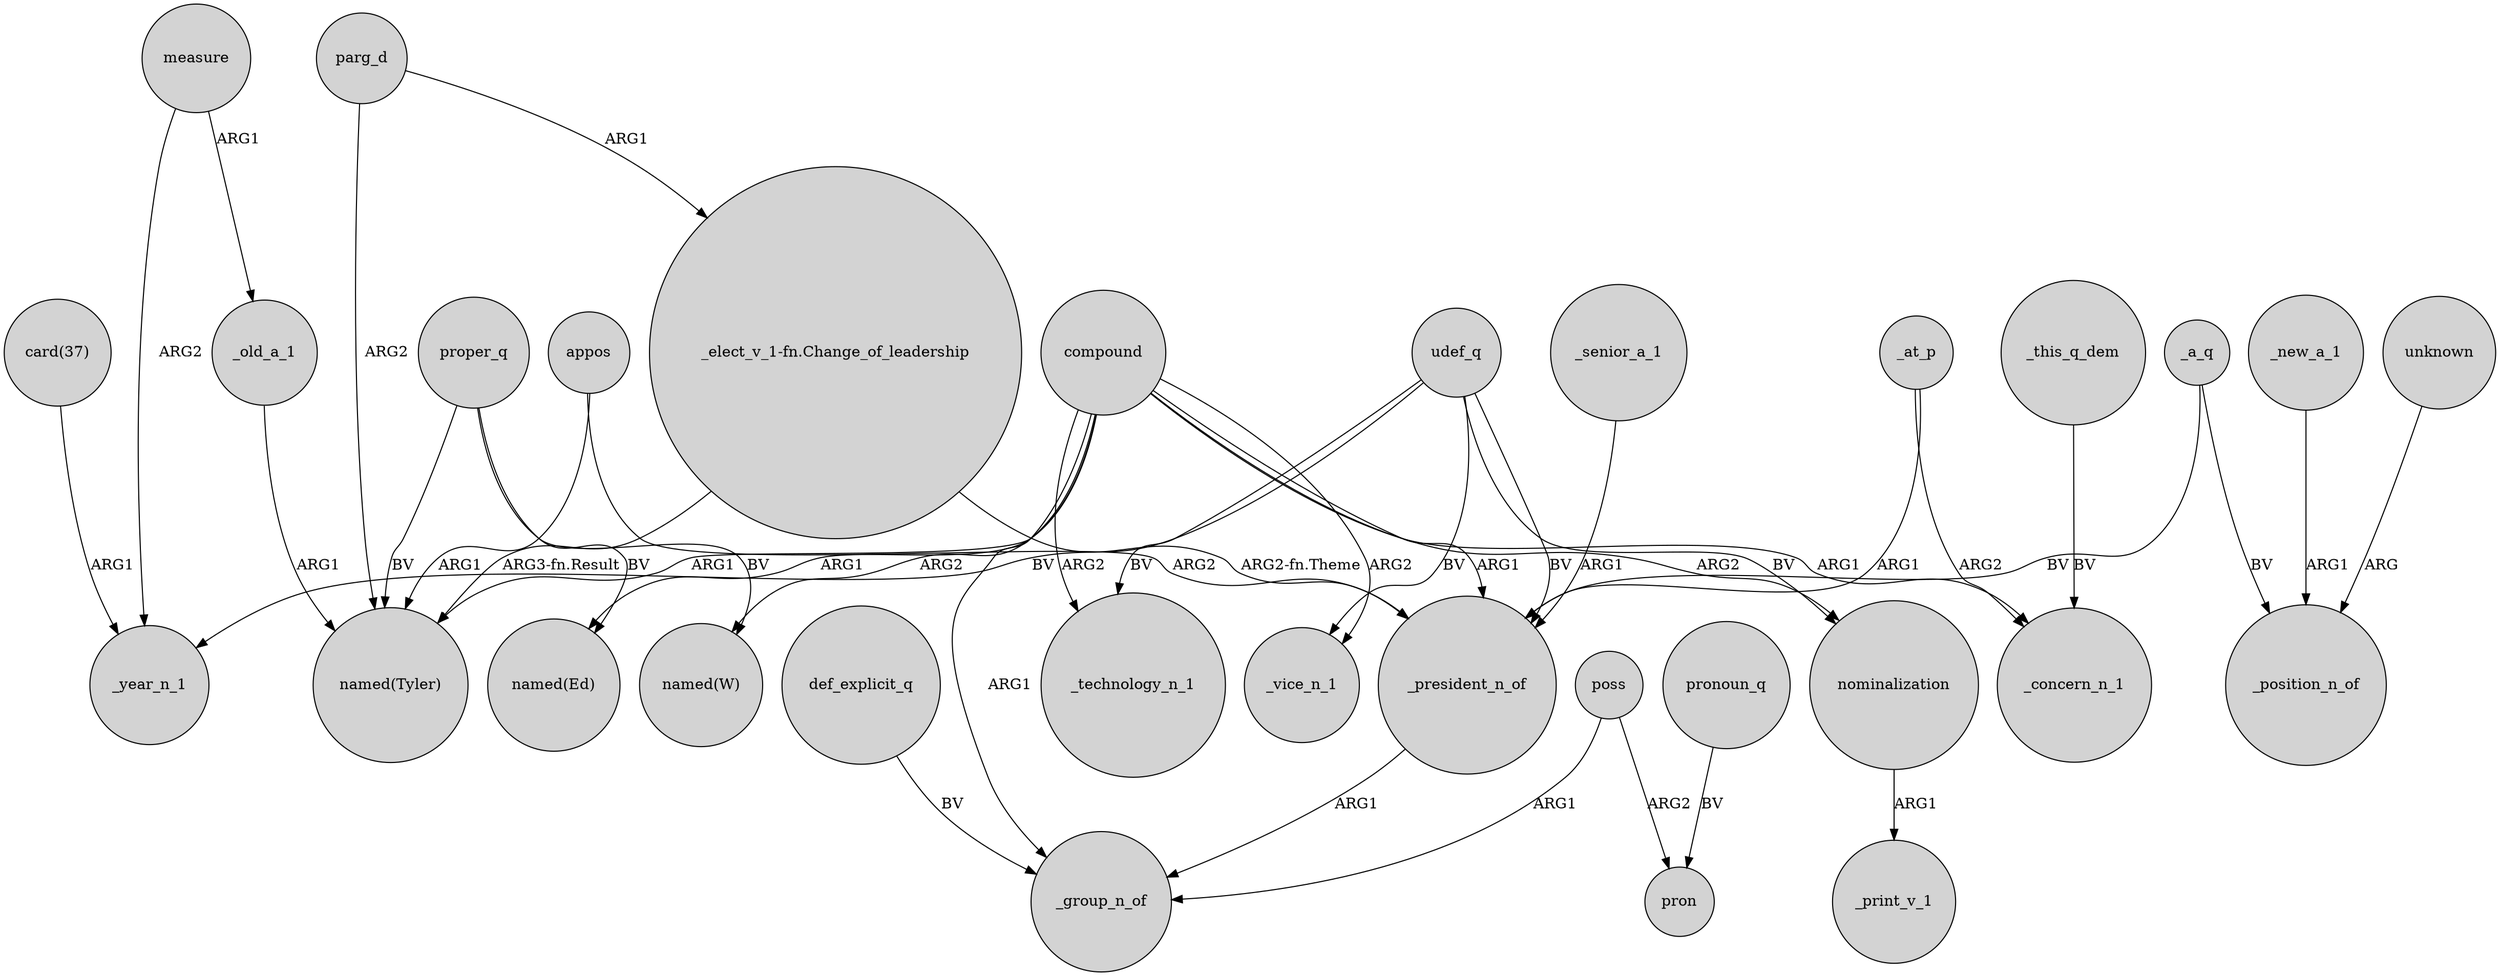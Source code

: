 digraph {
	node [shape=circle style=filled]
	proper_q -> "named(Ed)" [label=BV]
	compound -> _vice_n_1 [label=ARG2]
	_at_p -> _concern_n_1 [label=ARG2]
	poss -> pron [label=ARG2]
	measure -> _year_n_1 [label=ARG2]
	proper_q -> "named(W)" [label=BV]
	def_explicit_q -> _group_n_of [label=BV]
	_this_q_dem -> _concern_n_1 [label=BV]
	"_elect_v_1-fn.Change_of_leadership" -> _president_n_of [label="ARG2-fn.Theme"]
	"card(37)" -> _year_n_1 [label=ARG1]
	compound -> nominalization [label=ARG2]
	_senior_a_1 -> _president_n_of [label=ARG1]
	parg_d -> "_elect_v_1-fn.Change_of_leadership" [label=ARG1]
	poss -> _group_n_of [label=ARG1]
	compound -> "named(Tyler)" [label=ARG1]
	udef_q -> _vice_n_1 [label=BV]
	nominalization -> _print_v_1 [label=ARG1]
	measure -> _old_a_1 [label=ARG1]
	"_elect_v_1-fn.Change_of_leadership" -> "named(Tyler)" [label="ARG3-fn.Result"]
	_old_a_1 -> "named(Tyler)" [label=ARG1]
	appos -> _president_n_of [label=ARG2]
	parg_d -> "named(Tyler)" [label=ARG2]
	_president_n_of -> _group_n_of [label=ARG1]
	pronoun_q -> pron [label=BV]
	_a_q -> _position_n_of [label=BV]
	compound -> _president_n_of [label=ARG1]
	udef_q -> _president_n_of [label=BV]
	compound -> _group_n_of [label=ARG1]
	compound -> _technology_n_1 [label=ARG2]
	_at_p -> _president_n_of [label=ARG1]
	proper_q -> "named(Tyler)" [label=BV]
	udef_q -> nominalization [label=BV]
	_a_q -> _president_n_of [label=BV]
	udef_q -> _technology_n_1 [label=BV]
	appos -> "named(Tyler)" [label=ARG1]
	_new_a_1 -> _position_n_of [label=ARG1]
	udef_q -> _year_n_1 [label=BV]
	compound -> "named(W)" [label=ARG2]
	unknown -> _position_n_of [label=ARG]
	compound -> "named(Ed)" [label=ARG1]
	compound -> _concern_n_1 [label=ARG1]
}
